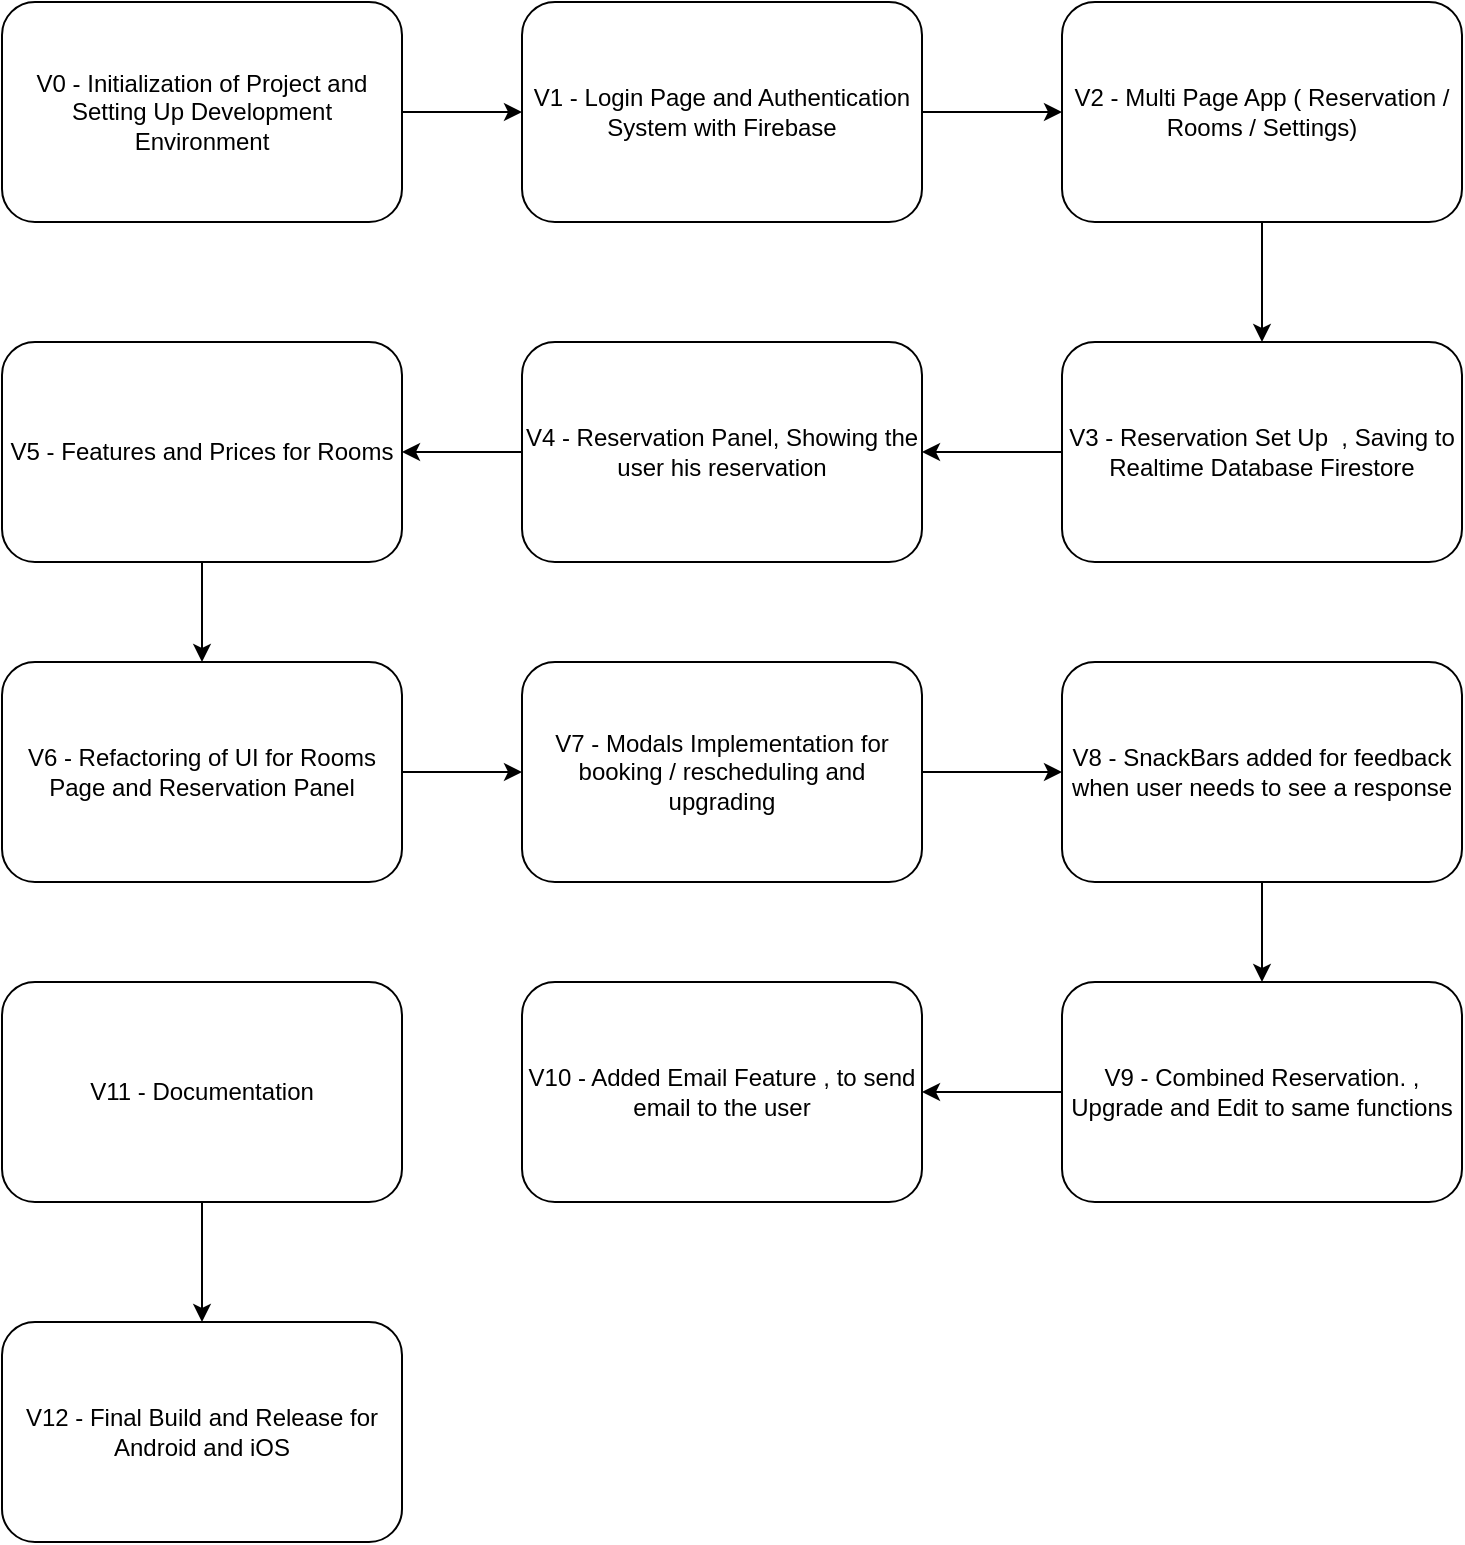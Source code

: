<mxfile version="22.1.11" type="device">
  <diagram name="Page-1" id="MVQa5WwQGU_UKWpcvGz6">
    <mxGraphModel dx="1026" dy="683" grid="1" gridSize="10" guides="1" tooltips="1" connect="1" arrows="1" fold="1" page="1" pageScale="1" pageWidth="827" pageHeight="1169" math="0" shadow="0">
      <root>
        <mxCell id="0" />
        <mxCell id="1" parent="0" />
        <mxCell id="sCZmkyGONnhnUTCe34Ti-4" style="edgeStyle=orthogonalEdgeStyle;rounded=0;orthogonalLoop=1;jettySize=auto;html=1;exitX=1;exitY=0.5;exitDx=0;exitDy=0;" edge="1" parent="1" source="sCZmkyGONnhnUTCe34Ti-1" target="sCZmkyGONnhnUTCe34Ti-2">
          <mxGeometry relative="1" as="geometry" />
        </mxCell>
        <mxCell id="sCZmkyGONnhnUTCe34Ti-1" value="V0 - Initialization of Project and Setting Up Development Environment" style="rounded=1;whiteSpace=wrap;html=1;" vertex="1" parent="1">
          <mxGeometry x="50" y="30" width="200" height="110" as="geometry" />
        </mxCell>
        <mxCell id="sCZmkyGONnhnUTCe34Ti-5" style="edgeStyle=orthogonalEdgeStyle;rounded=0;orthogonalLoop=1;jettySize=auto;html=1;exitX=1;exitY=0.5;exitDx=0;exitDy=0;entryX=0;entryY=0.5;entryDx=0;entryDy=0;" edge="1" parent="1" source="sCZmkyGONnhnUTCe34Ti-2" target="sCZmkyGONnhnUTCe34Ti-3">
          <mxGeometry relative="1" as="geometry" />
        </mxCell>
        <mxCell id="sCZmkyGONnhnUTCe34Ti-2" value="V1 - Login Page and Authentication System with Firebase" style="rounded=1;whiteSpace=wrap;html=1;" vertex="1" parent="1">
          <mxGeometry x="310" y="30" width="200" height="110" as="geometry" />
        </mxCell>
        <mxCell id="sCZmkyGONnhnUTCe34Ti-9" style="edgeStyle=orthogonalEdgeStyle;rounded=0;orthogonalLoop=1;jettySize=auto;html=1;exitX=0.5;exitY=1;exitDx=0;exitDy=0;entryX=0.5;entryY=0;entryDx=0;entryDy=0;" edge="1" parent="1" source="sCZmkyGONnhnUTCe34Ti-3" target="sCZmkyGONnhnUTCe34Ti-6">
          <mxGeometry relative="1" as="geometry" />
        </mxCell>
        <mxCell id="sCZmkyGONnhnUTCe34Ti-3" value="V2 - Multi Page App ( Reservation / Rooms / Settings)" style="rounded=1;whiteSpace=wrap;html=1;" vertex="1" parent="1">
          <mxGeometry x="580" y="30" width="200" height="110" as="geometry" />
        </mxCell>
        <mxCell id="sCZmkyGONnhnUTCe34Ti-8" style="edgeStyle=orthogonalEdgeStyle;rounded=0;orthogonalLoop=1;jettySize=auto;html=1;exitX=0;exitY=0.5;exitDx=0;exitDy=0;entryX=1;entryY=0.5;entryDx=0;entryDy=0;" edge="1" parent="1" source="sCZmkyGONnhnUTCe34Ti-6" target="sCZmkyGONnhnUTCe34Ti-7">
          <mxGeometry relative="1" as="geometry" />
        </mxCell>
        <mxCell id="sCZmkyGONnhnUTCe34Ti-6" value="V3 - Reservation Set Up&amp;nbsp; , Saving to Realtime Database Firestore" style="rounded=1;whiteSpace=wrap;html=1;" vertex="1" parent="1">
          <mxGeometry x="580" y="200" width="200" height="110" as="geometry" />
        </mxCell>
        <mxCell id="sCZmkyGONnhnUTCe34Ti-11" style="edgeStyle=orthogonalEdgeStyle;rounded=0;orthogonalLoop=1;jettySize=auto;html=1;exitX=0;exitY=0.5;exitDx=0;exitDy=0;entryX=1;entryY=0.5;entryDx=0;entryDy=0;" edge="1" parent="1" source="sCZmkyGONnhnUTCe34Ti-7" target="sCZmkyGONnhnUTCe34Ti-10">
          <mxGeometry relative="1" as="geometry" />
        </mxCell>
        <mxCell id="sCZmkyGONnhnUTCe34Ti-7" value="V4 - Reservation Panel, Showing the user his reservation" style="rounded=1;whiteSpace=wrap;html=1;" vertex="1" parent="1">
          <mxGeometry x="310" y="200" width="200" height="110" as="geometry" />
        </mxCell>
        <mxCell id="sCZmkyGONnhnUTCe34Ti-13" style="edgeStyle=orthogonalEdgeStyle;rounded=0;orthogonalLoop=1;jettySize=auto;html=1;exitX=0.5;exitY=1;exitDx=0;exitDy=0;entryX=0.5;entryY=0;entryDx=0;entryDy=0;" edge="1" parent="1" source="sCZmkyGONnhnUTCe34Ti-10" target="sCZmkyGONnhnUTCe34Ti-12">
          <mxGeometry relative="1" as="geometry" />
        </mxCell>
        <mxCell id="sCZmkyGONnhnUTCe34Ti-10" value="V5 - Features and Prices for Rooms" style="rounded=1;whiteSpace=wrap;html=1;" vertex="1" parent="1">
          <mxGeometry x="50" y="200" width="200" height="110" as="geometry" />
        </mxCell>
        <mxCell id="sCZmkyGONnhnUTCe34Ti-15" style="edgeStyle=orthogonalEdgeStyle;rounded=0;orthogonalLoop=1;jettySize=auto;html=1;exitX=1;exitY=0.5;exitDx=0;exitDy=0;entryX=0;entryY=0.5;entryDx=0;entryDy=0;" edge="1" parent="1" source="sCZmkyGONnhnUTCe34Ti-12" target="sCZmkyGONnhnUTCe34Ti-14">
          <mxGeometry relative="1" as="geometry" />
        </mxCell>
        <mxCell id="sCZmkyGONnhnUTCe34Ti-12" value="V6 - Refactoring of UI for Rooms Page and Reservation Panel" style="rounded=1;whiteSpace=wrap;html=1;" vertex="1" parent="1">
          <mxGeometry x="50" y="360" width="200" height="110" as="geometry" />
        </mxCell>
        <mxCell id="sCZmkyGONnhnUTCe34Ti-17" style="edgeStyle=orthogonalEdgeStyle;rounded=0;orthogonalLoop=1;jettySize=auto;html=1;exitX=1;exitY=0.5;exitDx=0;exitDy=0;entryX=0;entryY=0.5;entryDx=0;entryDy=0;" edge="1" parent="1" source="sCZmkyGONnhnUTCe34Ti-14" target="sCZmkyGONnhnUTCe34Ti-16">
          <mxGeometry relative="1" as="geometry" />
        </mxCell>
        <mxCell id="sCZmkyGONnhnUTCe34Ti-14" value="V7 - Modals Implementation for booking / rescheduling and upgrading" style="rounded=1;whiteSpace=wrap;html=1;" vertex="1" parent="1">
          <mxGeometry x="310" y="360" width="200" height="110" as="geometry" />
        </mxCell>
        <mxCell id="sCZmkyGONnhnUTCe34Ti-19" style="edgeStyle=orthogonalEdgeStyle;rounded=0;orthogonalLoop=1;jettySize=auto;html=1;exitX=0.5;exitY=1;exitDx=0;exitDy=0;entryX=0.5;entryY=0;entryDx=0;entryDy=0;" edge="1" parent="1" source="sCZmkyGONnhnUTCe34Ti-16" target="sCZmkyGONnhnUTCe34Ti-18">
          <mxGeometry relative="1" as="geometry" />
        </mxCell>
        <mxCell id="sCZmkyGONnhnUTCe34Ti-16" value="V8 - SnackBars added for feedback when user needs to see a response" style="rounded=1;whiteSpace=wrap;html=1;" vertex="1" parent="1">
          <mxGeometry x="580" y="360" width="200" height="110" as="geometry" />
        </mxCell>
        <mxCell id="sCZmkyGONnhnUTCe34Ti-21" style="edgeStyle=orthogonalEdgeStyle;rounded=0;orthogonalLoop=1;jettySize=auto;html=1;exitX=0;exitY=0.5;exitDx=0;exitDy=0;entryX=1;entryY=0.5;entryDx=0;entryDy=0;" edge="1" parent="1" source="sCZmkyGONnhnUTCe34Ti-18" target="sCZmkyGONnhnUTCe34Ti-20">
          <mxGeometry relative="1" as="geometry" />
        </mxCell>
        <mxCell id="sCZmkyGONnhnUTCe34Ti-18" value="V9 - Combined Reservation. , Upgrade and Edit to same functions" style="rounded=1;whiteSpace=wrap;html=1;" vertex="1" parent="1">
          <mxGeometry x="580" y="520" width="200" height="110" as="geometry" />
        </mxCell>
        <mxCell id="sCZmkyGONnhnUTCe34Ti-20" value="V10 - Added Email Feature , to send email to the user" style="rounded=1;whiteSpace=wrap;html=1;" vertex="1" parent="1">
          <mxGeometry x="310" y="520" width="200" height="110" as="geometry" />
        </mxCell>
        <mxCell id="sCZmkyGONnhnUTCe34Ti-24" style="edgeStyle=orthogonalEdgeStyle;rounded=0;orthogonalLoop=1;jettySize=auto;html=1;exitX=0.5;exitY=1;exitDx=0;exitDy=0;entryX=0.5;entryY=0;entryDx=0;entryDy=0;" edge="1" parent="1" source="sCZmkyGONnhnUTCe34Ti-22" target="sCZmkyGONnhnUTCe34Ti-23">
          <mxGeometry relative="1" as="geometry" />
        </mxCell>
        <mxCell id="sCZmkyGONnhnUTCe34Ti-22" value="V11 - Documentation" style="rounded=1;whiteSpace=wrap;html=1;" vertex="1" parent="1">
          <mxGeometry x="50" y="520" width="200" height="110" as="geometry" />
        </mxCell>
        <mxCell id="sCZmkyGONnhnUTCe34Ti-23" value="V12 - Final Build and Release for Android and iOS" style="rounded=1;whiteSpace=wrap;html=1;" vertex="1" parent="1">
          <mxGeometry x="50" y="690" width="200" height="110" as="geometry" />
        </mxCell>
      </root>
    </mxGraphModel>
  </diagram>
</mxfile>

